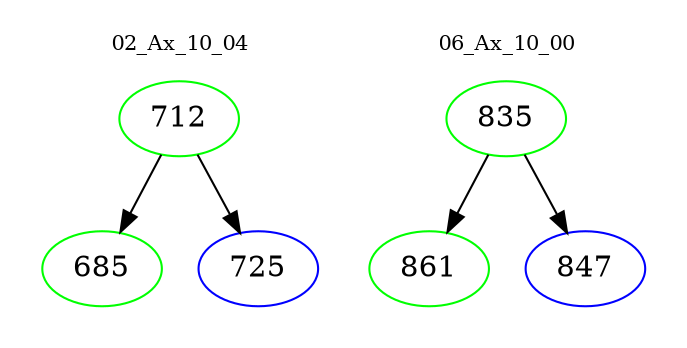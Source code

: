 digraph{
subgraph cluster_0 {
color = white
label = "02_Ax_10_04";
fontsize=10;
T0_712 [label="712", color="green"]
T0_712 -> T0_685 [color="black"]
T0_685 [label="685", color="green"]
T0_712 -> T0_725 [color="black"]
T0_725 [label="725", color="blue"]
}
subgraph cluster_1 {
color = white
label = "06_Ax_10_00";
fontsize=10;
T1_835 [label="835", color="green"]
T1_835 -> T1_861 [color="black"]
T1_861 [label="861", color="green"]
T1_835 -> T1_847 [color="black"]
T1_847 [label="847", color="blue"]
}
}

